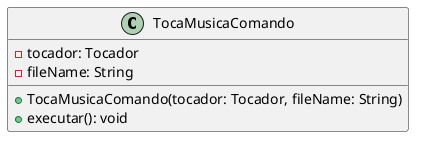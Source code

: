 @startuml
skinparam line ortho

class TocaMusicaComando {
  - tocador: Tocador
  - fileName: String
  + TocaMusicaComando(tocador: Tocador, fileName: String)
  + executar(): void
}

@enduml